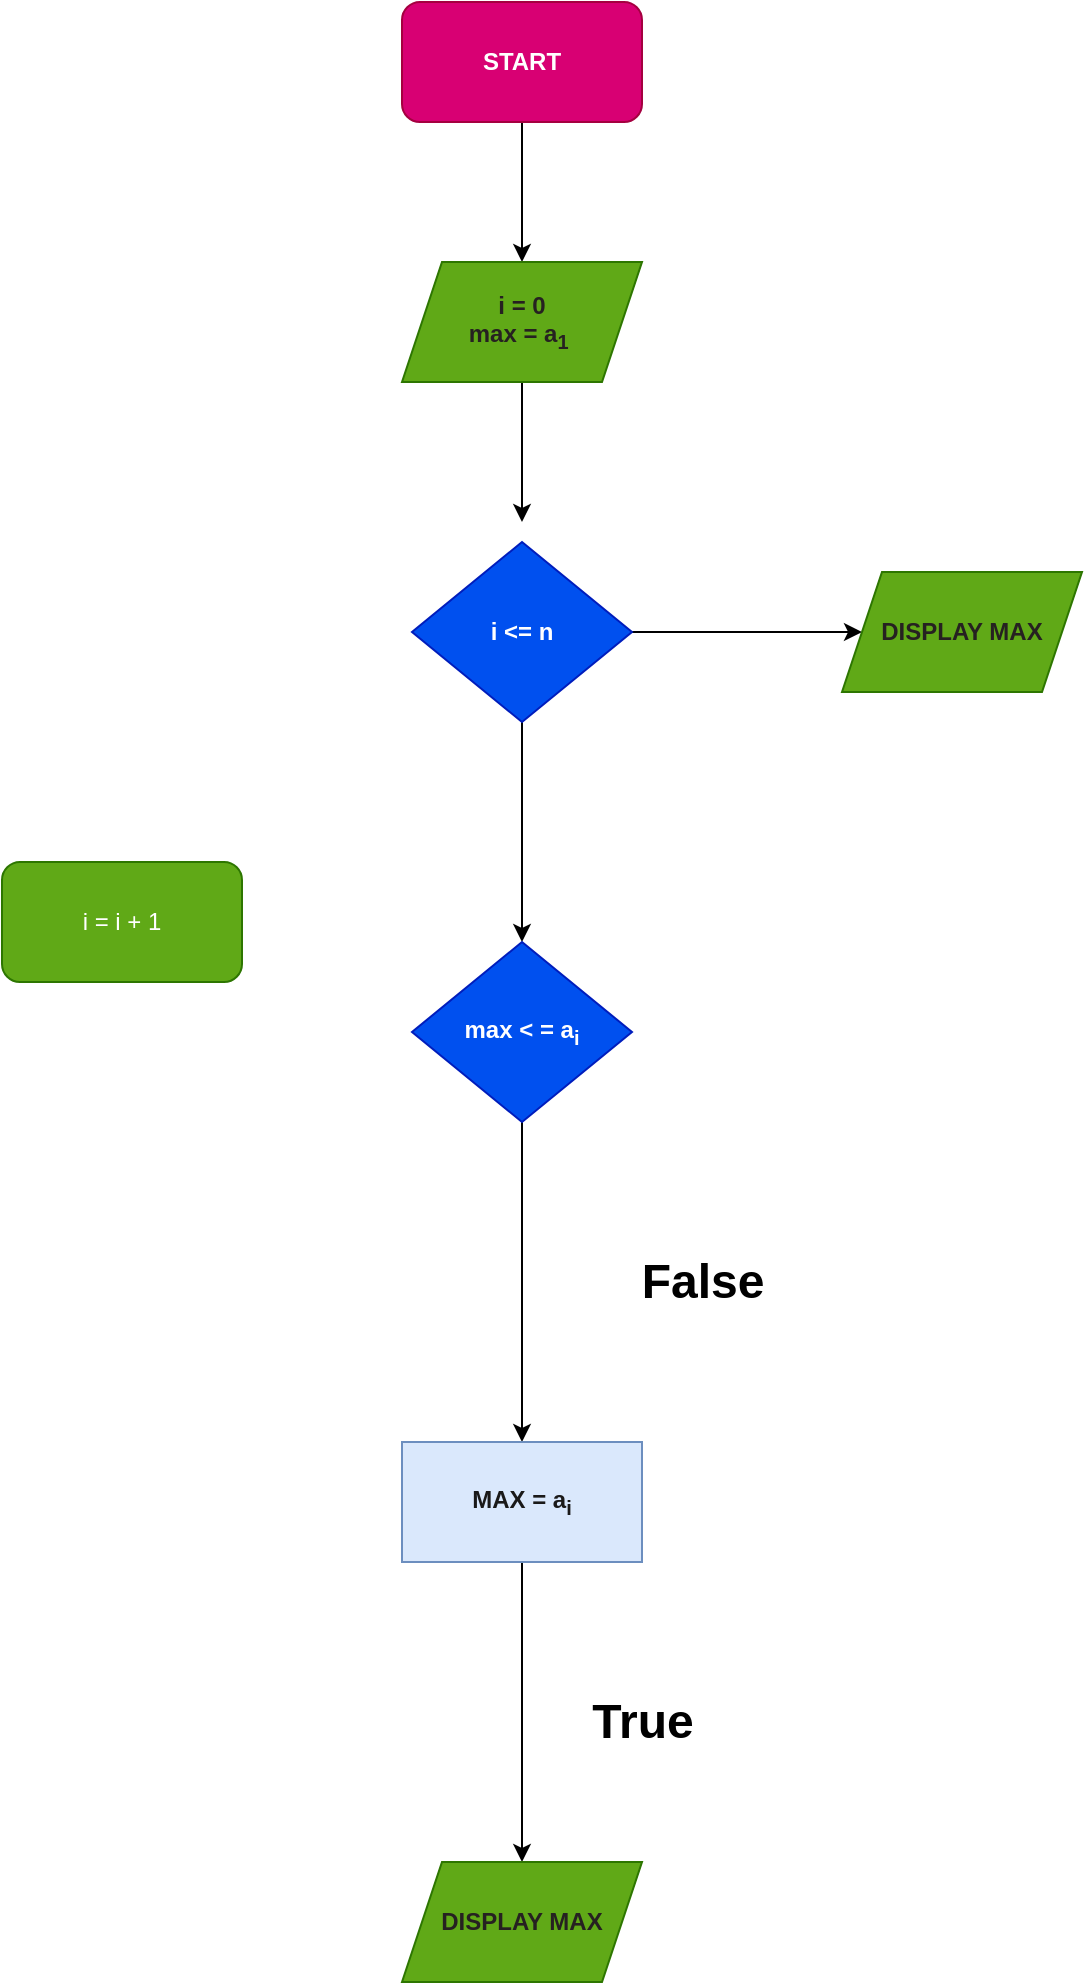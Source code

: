 <mxfile>
    <diagram id="1pPUzZXrewzbhJmZkFUK" name="Page-1">
        <mxGraphModel dx="198" dy="773" grid="1" gridSize="10" guides="1" tooltips="1" connect="1" arrows="1" fold="1" page="1" pageScale="1" pageWidth="850" pageHeight="1100" math="0" shadow="0">
            <root>
                <mxCell id="0"/>
                <mxCell id="1" parent="0"/>
                <mxCell id="3" style="edgeStyle=none;html=1;entryX=0.5;entryY=0;entryDx=0;entryDy=0;fontStyle=1" edge="1" parent="1" source="4" target="6">
                    <mxGeometry relative="1" as="geometry"/>
                </mxCell>
                <mxCell id="4" value="START" style="rounded=1;whiteSpace=wrap;html=1;fillColor=#d80073;fontColor=#ffffff;strokeColor=#A50040;fontStyle=1" vertex="1" parent="1">
                    <mxGeometry x="1230" width="120" height="60" as="geometry"/>
                </mxCell>
                <mxCell id="5" value="" style="edgeStyle=none;html=1;fontColor=#262121;fontStyle=1" edge="1" parent="1" source="6">
                    <mxGeometry relative="1" as="geometry">
                        <mxPoint x="1290" y="260" as="targetPoint"/>
                    </mxGeometry>
                </mxCell>
                <mxCell id="6" value="i = 0&lt;br&gt;max = a&lt;sub&gt;1&lt;/sub&gt;&amp;nbsp;" style="shape=parallelogram;perimeter=parallelogramPerimeter;whiteSpace=wrap;html=1;fixedSize=1;fillColor=#60a917;fontColor=#262121;strokeColor=#2D7600;fontStyle=1" vertex="1" parent="1">
                    <mxGeometry x="1230" y="130" width="120" height="60" as="geometry"/>
                </mxCell>
                <mxCell id="32" value="" style="edgeStyle=none;html=1;" edge="1" parent="1" source="11" target="14">
                    <mxGeometry relative="1" as="geometry"/>
                </mxCell>
                <mxCell id="62" value="" style="edgeStyle=none;html=1;" edge="1" parent="1" source="11" target="61">
                    <mxGeometry relative="1" as="geometry"/>
                </mxCell>
                <mxCell id="11" value="i &amp;lt;= n" style="rhombus;whiteSpace=wrap;html=1;fillColor=#0050ef;fontColor=#ffffff;strokeColor=#001DBC;fontStyle=1" vertex="1" parent="1">
                    <mxGeometry x="1235" y="270" width="110" height="90" as="geometry"/>
                </mxCell>
                <mxCell id="12" value="" style="edgeStyle=none;html=1;fontColor=#1a1919;" edge="1" parent="1" source="14" target="18">
                    <mxGeometry relative="1" as="geometry"/>
                </mxCell>
                <mxCell id="14" value="max &amp;lt; = a&lt;sub&gt;i&lt;/sub&gt;" style="rhombus;whiteSpace=wrap;html=1;fillColor=#0050ef;fontColor=#ffffff;strokeColor=#001DBC;fontStyle=1" vertex="1" parent="1">
                    <mxGeometry x="1235" y="470" width="110" height="90" as="geometry"/>
                </mxCell>
                <mxCell id="17" value="" style="edgeStyle=none;html=1;fontColor=#1a1919;" edge="1" parent="1" source="18" target="19">
                    <mxGeometry relative="1" as="geometry"/>
                </mxCell>
                <mxCell id="18" value="MAX = a&lt;sub&gt;i&lt;/sub&gt;" style="rounded=0;whiteSpace=wrap;html=1;fillColor=#dae8fc;strokeColor=#6c8ebf;fontColor=#1a1919;fontStyle=1" vertex="1" parent="1">
                    <mxGeometry x="1230" y="720" width="120" height="60" as="geometry"/>
                </mxCell>
                <mxCell id="19" value="DISPLAY MAX" style="shape=parallelogram;perimeter=parallelogramPerimeter;whiteSpace=wrap;html=1;fixedSize=1;fillColor=#60a917;fontColor=#262121;strokeColor=#2D7600;fontStyle=1" vertex="1" parent="1">
                    <mxGeometry x="1230" y="930" width="120" height="60" as="geometry"/>
                </mxCell>
                <mxCell id="20" value="True" style="text;strokeColor=none;fillColor=none;html=1;fontSize=24;fontStyle=1;verticalAlign=middle;align=center;" vertex="1" parent="1">
                    <mxGeometry x="1300" y="840" width="100" height="40" as="geometry"/>
                </mxCell>
                <mxCell id="22" value="False" style="text;strokeColor=none;fillColor=none;html=1;fontSize=24;fontStyle=1;verticalAlign=middle;align=center;" vertex="1" parent="1">
                    <mxGeometry x="1330" y="610" width="100" height="60" as="geometry"/>
                </mxCell>
                <mxCell id="61" value="DISPLAY MAX" style="shape=parallelogram;perimeter=parallelogramPerimeter;whiteSpace=wrap;html=1;fixedSize=1;fillColor=#60a917;fontColor=#262121;strokeColor=#2D7600;fontStyle=1" vertex="1" parent="1">
                    <mxGeometry x="1450" y="285" width="120" height="60" as="geometry"/>
                </mxCell>
                <mxCell id="63" value="i = i + 1" style="rounded=1;whiteSpace=wrap;html=1;fillColor=#60a917;fontColor=#ffffff;strokeColor=#2D7600;" vertex="1" parent="1">
                    <mxGeometry x="1030" y="430" width="120" height="60" as="geometry"/>
                </mxCell>
            </root>
        </mxGraphModel>
    </diagram>
</mxfile>